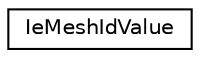 digraph "Graphical Class Hierarchy"
{
 // LATEX_PDF_SIZE
  edge [fontname="Helvetica",fontsize="10",labelfontname="Helvetica",labelfontsize="10"];
  node [fontname="Helvetica",fontsize="10",shape=record];
  rankdir="LR";
  Node0 [label="IeMeshIdValue",height=0.2,width=0.4,color="black", fillcolor="white", style="filled",URL="$classns3_1_1_ie_mesh_id_value.html",tooltip="AttributeValue implementation for IeMeshId."];
}
